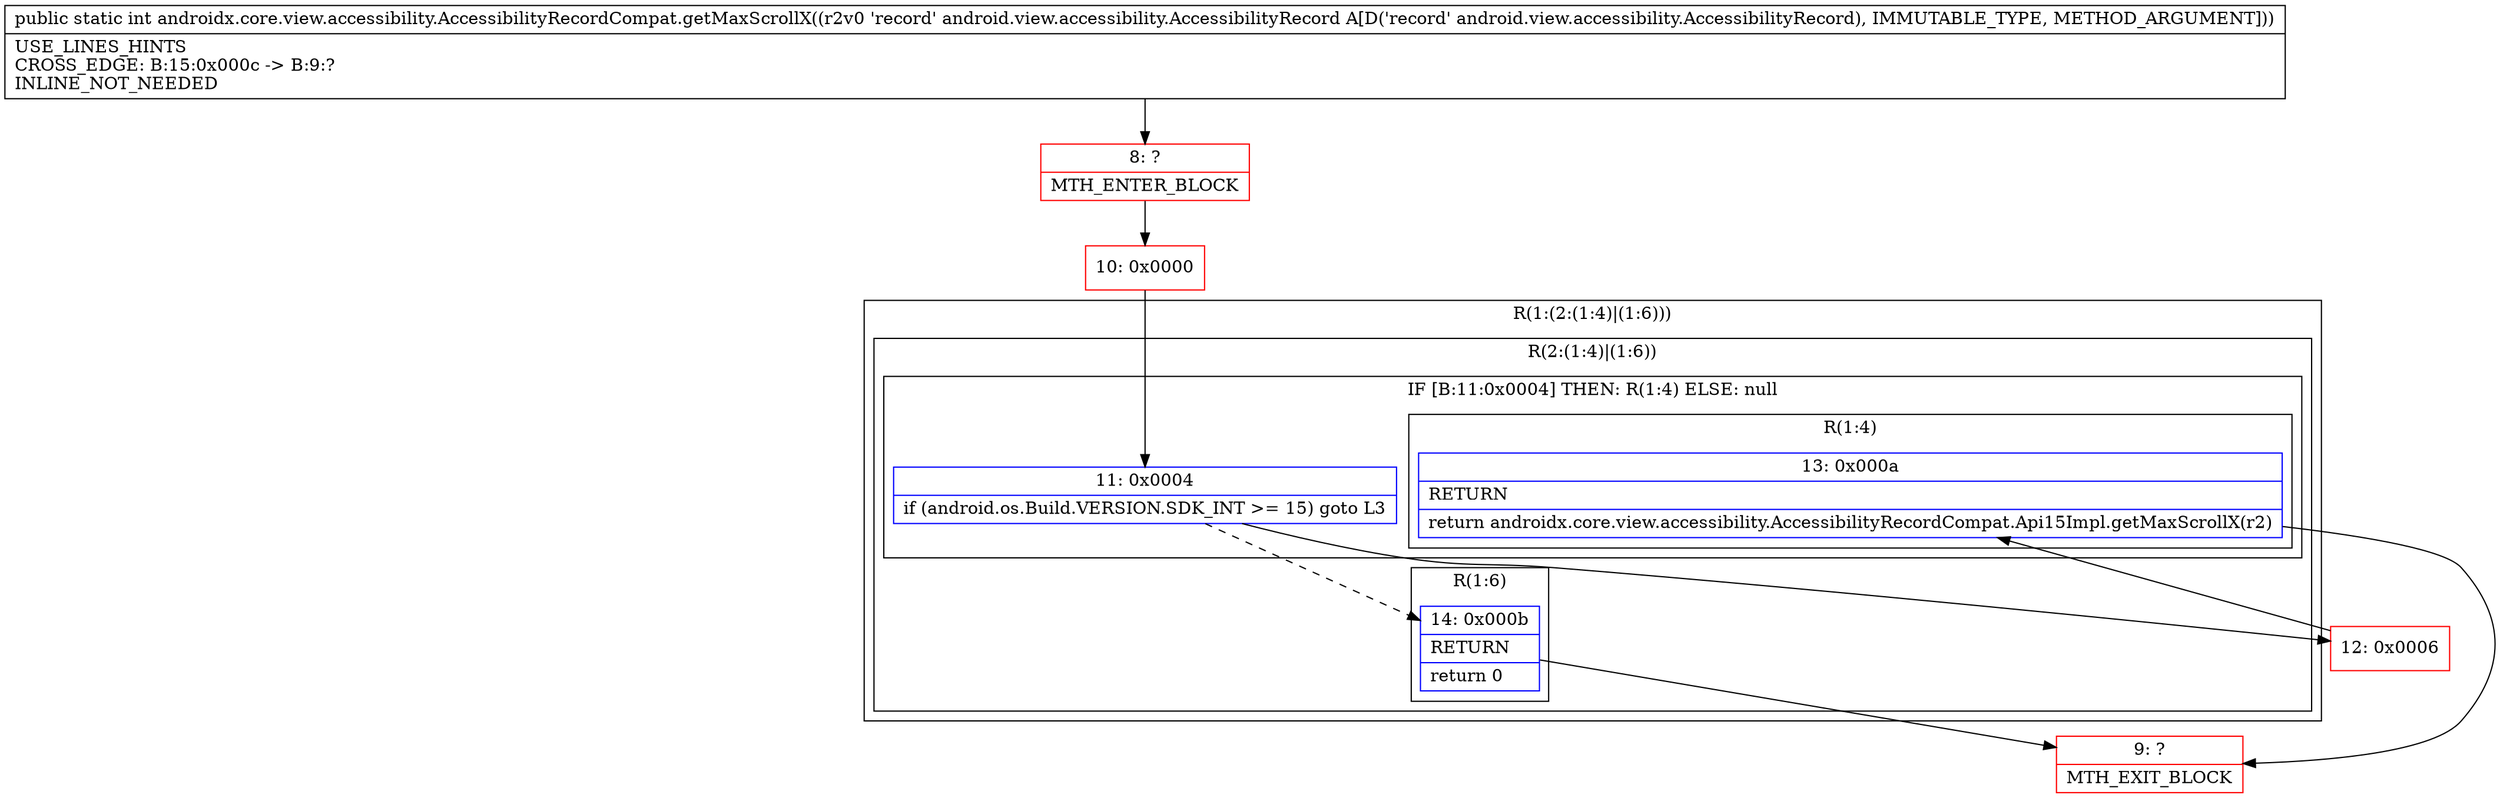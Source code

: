 digraph "CFG forandroidx.core.view.accessibility.AccessibilityRecordCompat.getMaxScrollX(Landroid\/view\/accessibility\/AccessibilityRecord;)I" {
subgraph cluster_Region_509581550 {
label = "R(1:(2:(1:4)|(1:6)))";
node [shape=record,color=blue];
subgraph cluster_Region_17022287 {
label = "R(2:(1:4)|(1:6))";
node [shape=record,color=blue];
subgraph cluster_IfRegion_1418394384 {
label = "IF [B:11:0x0004] THEN: R(1:4) ELSE: null";
node [shape=record,color=blue];
Node_11 [shape=record,label="{11\:\ 0x0004|if (android.os.Build.VERSION.SDK_INT \>= 15) goto L3\l}"];
subgraph cluster_Region_1197623490 {
label = "R(1:4)";
node [shape=record,color=blue];
Node_13 [shape=record,label="{13\:\ 0x000a|RETURN\l|return androidx.core.view.accessibility.AccessibilityRecordCompat.Api15Impl.getMaxScrollX(r2)\l}"];
}
}
subgraph cluster_Region_630730792 {
label = "R(1:6)";
node [shape=record,color=blue];
Node_14 [shape=record,label="{14\:\ 0x000b|RETURN\l|return 0\l}"];
}
}
}
Node_8 [shape=record,color=red,label="{8\:\ ?|MTH_ENTER_BLOCK\l}"];
Node_10 [shape=record,color=red,label="{10\:\ 0x0000}"];
Node_12 [shape=record,color=red,label="{12\:\ 0x0006}"];
Node_9 [shape=record,color=red,label="{9\:\ ?|MTH_EXIT_BLOCK\l}"];
MethodNode[shape=record,label="{public static int androidx.core.view.accessibility.AccessibilityRecordCompat.getMaxScrollX((r2v0 'record' android.view.accessibility.AccessibilityRecord A[D('record' android.view.accessibility.AccessibilityRecord), IMMUTABLE_TYPE, METHOD_ARGUMENT]))  | USE_LINES_HINTS\lCROSS_EDGE: B:15:0x000c \-\> B:9:?\lINLINE_NOT_NEEDED\l}"];
MethodNode -> Node_8;Node_11 -> Node_12;
Node_11 -> Node_14[style=dashed];
Node_13 -> Node_9;
Node_14 -> Node_9;
Node_8 -> Node_10;
Node_10 -> Node_11;
Node_12 -> Node_13;
}

